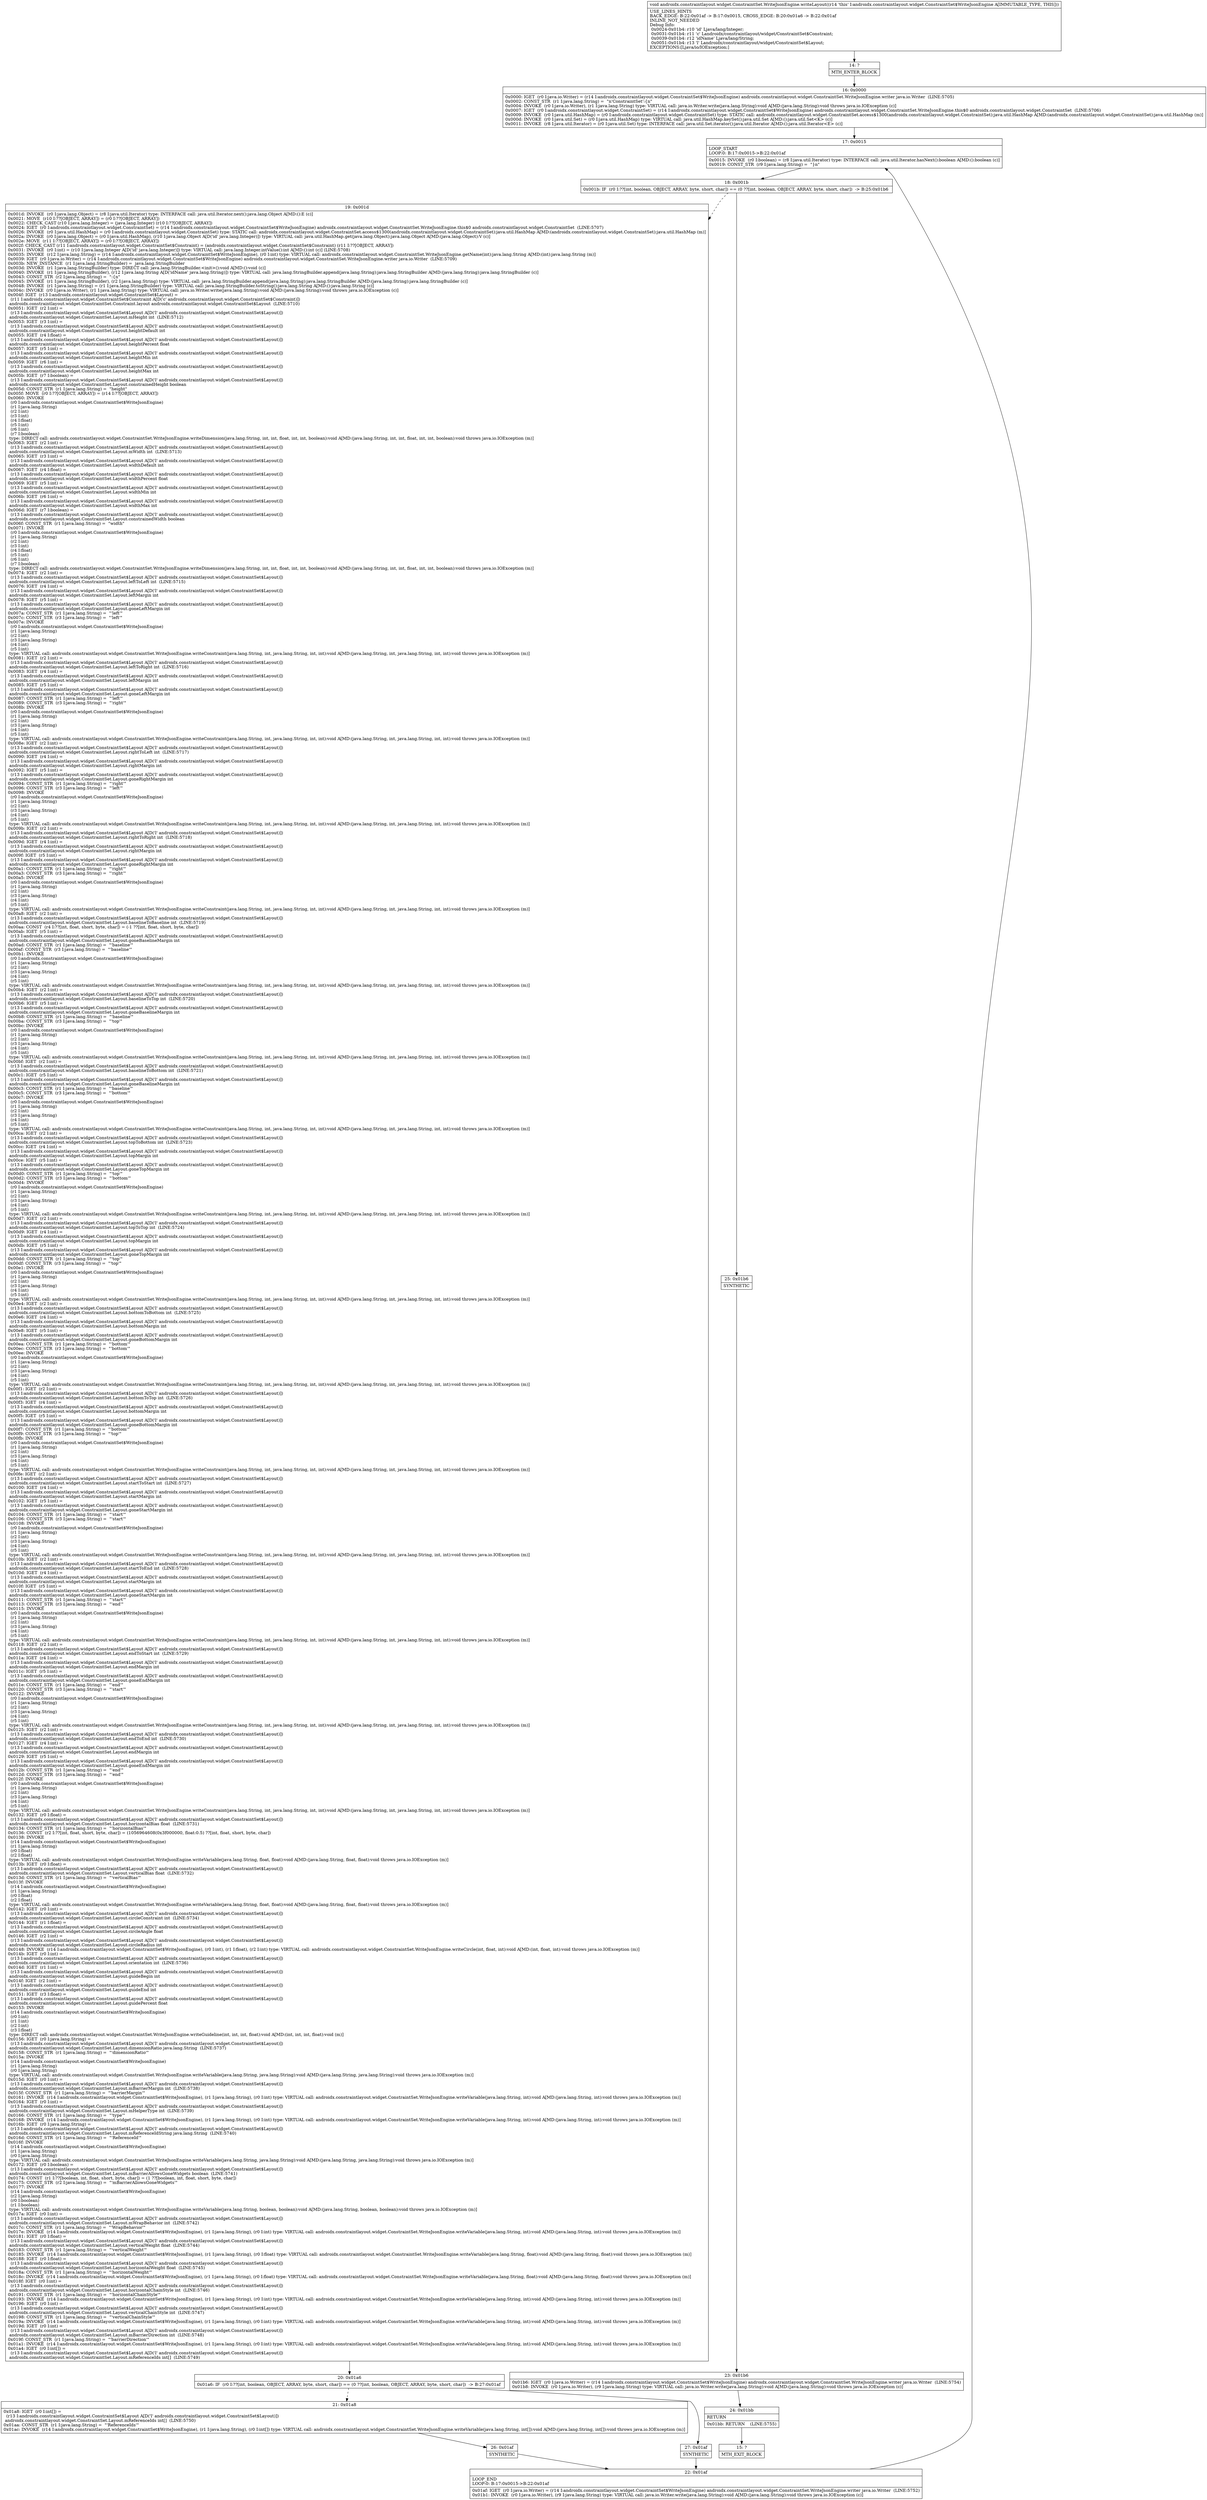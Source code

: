 digraph "CFG forandroidx.constraintlayout.widget.ConstraintSet.WriteJsonEngine.writeLayout()V" {
Node_14 [shape=record,label="{14\:\ ?|MTH_ENTER_BLOCK\l}"];
Node_16 [shape=record,label="{16\:\ 0x0000|0x0000: IGET  (r0 I:java.io.Writer) = (r14 I:androidx.constraintlayout.widget.ConstraintSet$WriteJsonEngine) androidx.constraintlayout.widget.ConstraintSet.WriteJsonEngine.writer java.io.Writer  (LINE:5705)\l0x0002: CONST_STR  (r1 I:java.lang.String) =  \"n'ConstraintSet':\{n\" \l0x0004: INVOKE  (r0 I:java.io.Writer), (r1 I:java.lang.String) type: VIRTUAL call: java.io.Writer.write(java.lang.String):void A[MD:(java.lang.String):void throws java.io.IOException (c)]\l0x0007: IGET  (r0 I:androidx.constraintlayout.widget.ConstraintSet) = (r14 I:androidx.constraintlayout.widget.ConstraintSet$WriteJsonEngine) androidx.constraintlayout.widget.ConstraintSet.WriteJsonEngine.this$0 androidx.constraintlayout.widget.ConstraintSet  (LINE:5706)\l0x0009: INVOKE  (r0 I:java.util.HashMap) = (r0 I:androidx.constraintlayout.widget.ConstraintSet) type: STATIC call: androidx.constraintlayout.widget.ConstraintSet.access$1300(androidx.constraintlayout.widget.ConstraintSet):java.util.HashMap A[MD:(androidx.constraintlayout.widget.ConstraintSet):java.util.HashMap (m)]\l0x000d: INVOKE  (r0 I:java.util.Set) = (r0 I:java.util.HashMap) type: VIRTUAL call: java.util.HashMap.keySet():java.util.Set A[MD:():java.util.Set\<K\> (c)]\l0x0011: INVOKE  (r8 I:java.util.Iterator) = (r0 I:java.util.Set) type: INTERFACE call: java.util.Set.iterator():java.util.Iterator A[MD:():java.util.Iterator\<E\> (c)]\l}"];
Node_17 [shape=record,label="{17\:\ 0x0015|LOOP_START\lLOOP:0: B:17:0x0015\-\>B:22:0x01af\l|0x0015: INVOKE  (r0 I:boolean) = (r8 I:java.util.Iterator) type: INTERFACE call: java.util.Iterator.hasNext():boolean A[MD:():boolean (c)]\l0x0019: CONST_STR  (r9 I:java.lang.String) =  \"\}n\" \l}"];
Node_18 [shape=record,label="{18\:\ 0x001b|0x001b: IF  (r0 I:??[int, boolean, OBJECT, ARRAY, byte, short, char]) == (0 ??[int, boolean, OBJECT, ARRAY, byte, short, char])  \-\> B:25:0x01b6 \l}"];
Node_19 [shape=record,label="{19\:\ 0x001d|0x001d: INVOKE  (r0 I:java.lang.Object) = (r8 I:java.util.Iterator) type: INTERFACE call: java.util.Iterator.next():java.lang.Object A[MD:():E (c)]\l0x0021: MOVE  (r10 I:??[OBJECT, ARRAY]) = (r0 I:??[OBJECT, ARRAY]) \l0x0022: CHECK_CAST (r10 I:java.lang.Integer) = (java.lang.Integer) (r10 I:??[OBJECT, ARRAY]) \l0x0024: IGET  (r0 I:androidx.constraintlayout.widget.ConstraintSet) = (r14 I:androidx.constraintlayout.widget.ConstraintSet$WriteJsonEngine) androidx.constraintlayout.widget.ConstraintSet.WriteJsonEngine.this$0 androidx.constraintlayout.widget.ConstraintSet  (LINE:5707)\l0x0026: INVOKE  (r0 I:java.util.HashMap) = (r0 I:androidx.constraintlayout.widget.ConstraintSet) type: STATIC call: androidx.constraintlayout.widget.ConstraintSet.access$1300(androidx.constraintlayout.widget.ConstraintSet):java.util.HashMap A[MD:(androidx.constraintlayout.widget.ConstraintSet):java.util.HashMap (m)]\l0x002a: INVOKE  (r0 I:java.lang.Object) = (r0 I:java.util.HashMap), (r10 I:java.lang.Object A[D('id' java.lang.Integer)]) type: VIRTUAL call: java.util.HashMap.get(java.lang.Object):java.lang.Object A[MD:(java.lang.Object):V (c)]\l0x002e: MOVE  (r11 I:??[OBJECT, ARRAY]) = (r0 I:??[OBJECT, ARRAY]) \l0x002f: CHECK_CAST (r11 I:androidx.constraintlayout.widget.ConstraintSet$Constraint) = (androidx.constraintlayout.widget.ConstraintSet$Constraint) (r11 I:??[OBJECT, ARRAY]) \l0x0031: INVOKE  (r0 I:int) = (r10 I:java.lang.Integer A[D('id' java.lang.Integer)]) type: VIRTUAL call: java.lang.Integer.intValue():int A[MD:():int (c)] (LINE:5708)\l0x0035: INVOKE  (r12 I:java.lang.String) = (r14 I:androidx.constraintlayout.widget.ConstraintSet$WriteJsonEngine), (r0 I:int) type: VIRTUAL call: androidx.constraintlayout.widget.ConstraintSet.WriteJsonEngine.getName(int):java.lang.String A[MD:(int):java.lang.String (m)]\l0x0039: IGET  (r0 I:java.io.Writer) = (r14 I:androidx.constraintlayout.widget.ConstraintSet$WriteJsonEngine) androidx.constraintlayout.widget.ConstraintSet.WriteJsonEngine.writer java.io.Writer  (LINE:5709)\l0x003b: NEW_INSTANCE  (r1 I:java.lang.StringBuilder) =  java.lang.StringBuilder \l0x003d: INVOKE  (r1 I:java.lang.StringBuilder) type: DIRECT call: java.lang.StringBuilder.\<init\>():void A[MD:():void (c)]\l0x0040: INVOKE  (r1 I:java.lang.StringBuilder), (r12 I:java.lang.String A[D('idName' java.lang.String)]) type: VIRTUAL call: java.lang.StringBuilder.append(java.lang.String):java.lang.StringBuilder A[MD:(java.lang.String):java.lang.StringBuilder (c)]\l0x0043: CONST_STR  (r2 I:java.lang.String) =  \":\{n\" \l0x0045: INVOKE  (r1 I:java.lang.StringBuilder), (r2 I:java.lang.String) type: VIRTUAL call: java.lang.StringBuilder.append(java.lang.String):java.lang.StringBuilder A[MD:(java.lang.String):java.lang.StringBuilder (c)]\l0x0048: INVOKE  (r1 I:java.lang.String) = (r1 I:java.lang.StringBuilder) type: VIRTUAL call: java.lang.StringBuilder.toString():java.lang.String A[MD:():java.lang.String (c)]\l0x004c: INVOKE  (r0 I:java.io.Writer), (r1 I:java.lang.String) type: VIRTUAL call: java.io.Writer.write(java.lang.String):void A[MD:(java.lang.String):void throws java.io.IOException (c)]\l0x004f: IGET  (r13 I:androidx.constraintlayout.widget.ConstraintSet$Layout) = \l  (r11 I:androidx.constraintlayout.widget.ConstraintSet$Constraint A[D('c' androidx.constraintlayout.widget.ConstraintSet$Constraint)])\l androidx.constraintlayout.widget.ConstraintSet.Constraint.layout androidx.constraintlayout.widget.ConstraintSet$Layout  (LINE:5710)\l0x0051: IGET  (r2 I:int) = \l  (r13 I:androidx.constraintlayout.widget.ConstraintSet$Layout A[D('l' androidx.constraintlayout.widget.ConstraintSet$Layout)])\l androidx.constraintlayout.widget.ConstraintSet.Layout.mHeight int  (LINE:5712)\l0x0053: IGET  (r3 I:int) = \l  (r13 I:androidx.constraintlayout.widget.ConstraintSet$Layout A[D('l' androidx.constraintlayout.widget.ConstraintSet$Layout)])\l androidx.constraintlayout.widget.ConstraintSet.Layout.heightDefault int \l0x0055: IGET  (r4 I:float) = \l  (r13 I:androidx.constraintlayout.widget.ConstraintSet$Layout A[D('l' androidx.constraintlayout.widget.ConstraintSet$Layout)])\l androidx.constraintlayout.widget.ConstraintSet.Layout.heightPercent float \l0x0057: IGET  (r5 I:int) = \l  (r13 I:androidx.constraintlayout.widget.ConstraintSet$Layout A[D('l' androidx.constraintlayout.widget.ConstraintSet$Layout)])\l androidx.constraintlayout.widget.ConstraintSet.Layout.heightMin int \l0x0059: IGET  (r6 I:int) = \l  (r13 I:androidx.constraintlayout.widget.ConstraintSet$Layout A[D('l' androidx.constraintlayout.widget.ConstraintSet$Layout)])\l androidx.constraintlayout.widget.ConstraintSet.Layout.heightMax int \l0x005b: IGET  (r7 I:boolean) = \l  (r13 I:androidx.constraintlayout.widget.ConstraintSet$Layout A[D('l' androidx.constraintlayout.widget.ConstraintSet$Layout)])\l androidx.constraintlayout.widget.ConstraintSet.Layout.constrainedHeight boolean \l0x005d: CONST_STR  (r1 I:java.lang.String) =  \"height\" \l0x005f: MOVE  (r0 I:??[OBJECT, ARRAY]) = (r14 I:??[OBJECT, ARRAY]) \l0x0060: INVOKE  \l  (r0 I:androidx.constraintlayout.widget.ConstraintSet$WriteJsonEngine)\l  (r1 I:java.lang.String)\l  (r2 I:int)\l  (r3 I:int)\l  (r4 I:float)\l  (r5 I:int)\l  (r6 I:int)\l  (r7 I:boolean)\l type: DIRECT call: androidx.constraintlayout.widget.ConstraintSet.WriteJsonEngine.writeDimension(java.lang.String, int, int, float, int, int, boolean):void A[MD:(java.lang.String, int, int, float, int, int, boolean):void throws java.io.IOException (m)]\l0x0063: IGET  (r2 I:int) = \l  (r13 I:androidx.constraintlayout.widget.ConstraintSet$Layout A[D('l' androidx.constraintlayout.widget.ConstraintSet$Layout)])\l androidx.constraintlayout.widget.ConstraintSet.Layout.mWidth int  (LINE:5713)\l0x0065: IGET  (r3 I:int) = \l  (r13 I:androidx.constraintlayout.widget.ConstraintSet$Layout A[D('l' androidx.constraintlayout.widget.ConstraintSet$Layout)])\l androidx.constraintlayout.widget.ConstraintSet.Layout.widthDefault int \l0x0067: IGET  (r4 I:float) = \l  (r13 I:androidx.constraintlayout.widget.ConstraintSet$Layout A[D('l' androidx.constraintlayout.widget.ConstraintSet$Layout)])\l androidx.constraintlayout.widget.ConstraintSet.Layout.widthPercent float \l0x0069: IGET  (r5 I:int) = \l  (r13 I:androidx.constraintlayout.widget.ConstraintSet$Layout A[D('l' androidx.constraintlayout.widget.ConstraintSet$Layout)])\l androidx.constraintlayout.widget.ConstraintSet.Layout.widthMin int \l0x006b: IGET  (r6 I:int) = \l  (r13 I:androidx.constraintlayout.widget.ConstraintSet$Layout A[D('l' androidx.constraintlayout.widget.ConstraintSet$Layout)])\l androidx.constraintlayout.widget.ConstraintSet.Layout.widthMax int \l0x006d: IGET  (r7 I:boolean) = \l  (r13 I:androidx.constraintlayout.widget.ConstraintSet$Layout A[D('l' androidx.constraintlayout.widget.ConstraintSet$Layout)])\l androidx.constraintlayout.widget.ConstraintSet.Layout.constrainedWidth boolean \l0x006f: CONST_STR  (r1 I:java.lang.String) =  \"width\" \l0x0071: INVOKE  \l  (r0 I:androidx.constraintlayout.widget.ConstraintSet$WriteJsonEngine)\l  (r1 I:java.lang.String)\l  (r2 I:int)\l  (r3 I:int)\l  (r4 I:float)\l  (r5 I:int)\l  (r6 I:int)\l  (r7 I:boolean)\l type: DIRECT call: androidx.constraintlayout.widget.ConstraintSet.WriteJsonEngine.writeDimension(java.lang.String, int, int, float, int, int, boolean):void A[MD:(java.lang.String, int, int, float, int, int, boolean):void throws java.io.IOException (m)]\l0x0074: IGET  (r2 I:int) = \l  (r13 I:androidx.constraintlayout.widget.ConstraintSet$Layout A[D('l' androidx.constraintlayout.widget.ConstraintSet$Layout)])\l androidx.constraintlayout.widget.ConstraintSet.Layout.leftToLeft int  (LINE:5715)\l0x0076: IGET  (r4 I:int) = \l  (r13 I:androidx.constraintlayout.widget.ConstraintSet$Layout A[D('l' androidx.constraintlayout.widget.ConstraintSet$Layout)])\l androidx.constraintlayout.widget.ConstraintSet.Layout.leftMargin int \l0x0078: IGET  (r5 I:int) = \l  (r13 I:androidx.constraintlayout.widget.ConstraintSet$Layout A[D('l' androidx.constraintlayout.widget.ConstraintSet$Layout)])\l androidx.constraintlayout.widget.ConstraintSet.Layout.goneLeftMargin int \l0x007a: CONST_STR  (r1 I:java.lang.String) =  \"'left'\" \l0x007c: CONST_STR  (r3 I:java.lang.String) =  \"'left'\" \l0x007e: INVOKE  \l  (r0 I:androidx.constraintlayout.widget.ConstraintSet$WriteJsonEngine)\l  (r1 I:java.lang.String)\l  (r2 I:int)\l  (r3 I:java.lang.String)\l  (r4 I:int)\l  (r5 I:int)\l type: VIRTUAL call: androidx.constraintlayout.widget.ConstraintSet.WriteJsonEngine.writeConstraint(java.lang.String, int, java.lang.String, int, int):void A[MD:(java.lang.String, int, java.lang.String, int, int):void throws java.io.IOException (m)]\l0x0081: IGET  (r2 I:int) = \l  (r13 I:androidx.constraintlayout.widget.ConstraintSet$Layout A[D('l' androidx.constraintlayout.widget.ConstraintSet$Layout)])\l androidx.constraintlayout.widget.ConstraintSet.Layout.leftToRight int  (LINE:5716)\l0x0083: IGET  (r4 I:int) = \l  (r13 I:androidx.constraintlayout.widget.ConstraintSet$Layout A[D('l' androidx.constraintlayout.widget.ConstraintSet$Layout)])\l androidx.constraintlayout.widget.ConstraintSet.Layout.leftMargin int \l0x0085: IGET  (r5 I:int) = \l  (r13 I:androidx.constraintlayout.widget.ConstraintSet$Layout A[D('l' androidx.constraintlayout.widget.ConstraintSet$Layout)])\l androidx.constraintlayout.widget.ConstraintSet.Layout.goneLeftMargin int \l0x0087: CONST_STR  (r1 I:java.lang.String) =  \"'left'\" \l0x0089: CONST_STR  (r3 I:java.lang.String) =  \"'right'\" \l0x008b: INVOKE  \l  (r0 I:androidx.constraintlayout.widget.ConstraintSet$WriteJsonEngine)\l  (r1 I:java.lang.String)\l  (r2 I:int)\l  (r3 I:java.lang.String)\l  (r4 I:int)\l  (r5 I:int)\l type: VIRTUAL call: androidx.constraintlayout.widget.ConstraintSet.WriteJsonEngine.writeConstraint(java.lang.String, int, java.lang.String, int, int):void A[MD:(java.lang.String, int, java.lang.String, int, int):void throws java.io.IOException (m)]\l0x008e: IGET  (r2 I:int) = \l  (r13 I:androidx.constraintlayout.widget.ConstraintSet$Layout A[D('l' androidx.constraintlayout.widget.ConstraintSet$Layout)])\l androidx.constraintlayout.widget.ConstraintSet.Layout.rightToLeft int  (LINE:5717)\l0x0090: IGET  (r4 I:int) = \l  (r13 I:androidx.constraintlayout.widget.ConstraintSet$Layout A[D('l' androidx.constraintlayout.widget.ConstraintSet$Layout)])\l androidx.constraintlayout.widget.ConstraintSet.Layout.rightMargin int \l0x0092: IGET  (r5 I:int) = \l  (r13 I:androidx.constraintlayout.widget.ConstraintSet$Layout A[D('l' androidx.constraintlayout.widget.ConstraintSet$Layout)])\l androidx.constraintlayout.widget.ConstraintSet.Layout.goneRightMargin int \l0x0094: CONST_STR  (r1 I:java.lang.String) =  \"'right'\" \l0x0096: CONST_STR  (r3 I:java.lang.String) =  \"'left'\" \l0x0098: INVOKE  \l  (r0 I:androidx.constraintlayout.widget.ConstraintSet$WriteJsonEngine)\l  (r1 I:java.lang.String)\l  (r2 I:int)\l  (r3 I:java.lang.String)\l  (r4 I:int)\l  (r5 I:int)\l type: VIRTUAL call: androidx.constraintlayout.widget.ConstraintSet.WriteJsonEngine.writeConstraint(java.lang.String, int, java.lang.String, int, int):void A[MD:(java.lang.String, int, java.lang.String, int, int):void throws java.io.IOException (m)]\l0x009b: IGET  (r2 I:int) = \l  (r13 I:androidx.constraintlayout.widget.ConstraintSet$Layout A[D('l' androidx.constraintlayout.widget.ConstraintSet$Layout)])\l androidx.constraintlayout.widget.ConstraintSet.Layout.rightToRight int  (LINE:5718)\l0x009d: IGET  (r4 I:int) = \l  (r13 I:androidx.constraintlayout.widget.ConstraintSet$Layout A[D('l' androidx.constraintlayout.widget.ConstraintSet$Layout)])\l androidx.constraintlayout.widget.ConstraintSet.Layout.rightMargin int \l0x009f: IGET  (r5 I:int) = \l  (r13 I:androidx.constraintlayout.widget.ConstraintSet$Layout A[D('l' androidx.constraintlayout.widget.ConstraintSet$Layout)])\l androidx.constraintlayout.widget.ConstraintSet.Layout.goneRightMargin int \l0x00a1: CONST_STR  (r1 I:java.lang.String) =  \"'right'\" \l0x00a3: CONST_STR  (r3 I:java.lang.String) =  \"'right'\" \l0x00a5: INVOKE  \l  (r0 I:androidx.constraintlayout.widget.ConstraintSet$WriteJsonEngine)\l  (r1 I:java.lang.String)\l  (r2 I:int)\l  (r3 I:java.lang.String)\l  (r4 I:int)\l  (r5 I:int)\l type: VIRTUAL call: androidx.constraintlayout.widget.ConstraintSet.WriteJsonEngine.writeConstraint(java.lang.String, int, java.lang.String, int, int):void A[MD:(java.lang.String, int, java.lang.String, int, int):void throws java.io.IOException (m)]\l0x00a8: IGET  (r2 I:int) = \l  (r13 I:androidx.constraintlayout.widget.ConstraintSet$Layout A[D('l' androidx.constraintlayout.widget.ConstraintSet$Layout)])\l androidx.constraintlayout.widget.ConstraintSet.Layout.baselineToBaseline int  (LINE:5719)\l0x00aa: CONST  (r4 I:??[int, float, short, byte, char]) = (\-1 ??[int, float, short, byte, char]) \l0x00ab: IGET  (r5 I:int) = \l  (r13 I:androidx.constraintlayout.widget.ConstraintSet$Layout A[D('l' androidx.constraintlayout.widget.ConstraintSet$Layout)])\l androidx.constraintlayout.widget.ConstraintSet.Layout.goneBaselineMargin int \l0x00ad: CONST_STR  (r1 I:java.lang.String) =  \"'baseline'\" \l0x00af: CONST_STR  (r3 I:java.lang.String) =  \"'baseline'\" \l0x00b1: INVOKE  \l  (r0 I:androidx.constraintlayout.widget.ConstraintSet$WriteJsonEngine)\l  (r1 I:java.lang.String)\l  (r2 I:int)\l  (r3 I:java.lang.String)\l  (r4 I:int)\l  (r5 I:int)\l type: VIRTUAL call: androidx.constraintlayout.widget.ConstraintSet.WriteJsonEngine.writeConstraint(java.lang.String, int, java.lang.String, int, int):void A[MD:(java.lang.String, int, java.lang.String, int, int):void throws java.io.IOException (m)]\l0x00b4: IGET  (r2 I:int) = \l  (r13 I:androidx.constraintlayout.widget.ConstraintSet$Layout A[D('l' androidx.constraintlayout.widget.ConstraintSet$Layout)])\l androidx.constraintlayout.widget.ConstraintSet.Layout.baselineToTop int  (LINE:5720)\l0x00b6: IGET  (r5 I:int) = \l  (r13 I:androidx.constraintlayout.widget.ConstraintSet$Layout A[D('l' androidx.constraintlayout.widget.ConstraintSet$Layout)])\l androidx.constraintlayout.widget.ConstraintSet.Layout.goneBaselineMargin int \l0x00b8: CONST_STR  (r1 I:java.lang.String) =  \"'baseline'\" \l0x00ba: CONST_STR  (r3 I:java.lang.String) =  \"'top'\" \l0x00bc: INVOKE  \l  (r0 I:androidx.constraintlayout.widget.ConstraintSet$WriteJsonEngine)\l  (r1 I:java.lang.String)\l  (r2 I:int)\l  (r3 I:java.lang.String)\l  (r4 I:int)\l  (r5 I:int)\l type: VIRTUAL call: androidx.constraintlayout.widget.ConstraintSet.WriteJsonEngine.writeConstraint(java.lang.String, int, java.lang.String, int, int):void A[MD:(java.lang.String, int, java.lang.String, int, int):void throws java.io.IOException (m)]\l0x00bf: IGET  (r2 I:int) = \l  (r13 I:androidx.constraintlayout.widget.ConstraintSet$Layout A[D('l' androidx.constraintlayout.widget.ConstraintSet$Layout)])\l androidx.constraintlayout.widget.ConstraintSet.Layout.baselineToBottom int  (LINE:5721)\l0x00c1: IGET  (r5 I:int) = \l  (r13 I:androidx.constraintlayout.widget.ConstraintSet$Layout A[D('l' androidx.constraintlayout.widget.ConstraintSet$Layout)])\l androidx.constraintlayout.widget.ConstraintSet.Layout.goneBaselineMargin int \l0x00c3: CONST_STR  (r1 I:java.lang.String) =  \"'baseline'\" \l0x00c5: CONST_STR  (r3 I:java.lang.String) =  \"'bottom'\" \l0x00c7: INVOKE  \l  (r0 I:androidx.constraintlayout.widget.ConstraintSet$WriteJsonEngine)\l  (r1 I:java.lang.String)\l  (r2 I:int)\l  (r3 I:java.lang.String)\l  (r4 I:int)\l  (r5 I:int)\l type: VIRTUAL call: androidx.constraintlayout.widget.ConstraintSet.WriteJsonEngine.writeConstraint(java.lang.String, int, java.lang.String, int, int):void A[MD:(java.lang.String, int, java.lang.String, int, int):void throws java.io.IOException (m)]\l0x00ca: IGET  (r2 I:int) = \l  (r13 I:androidx.constraintlayout.widget.ConstraintSet$Layout A[D('l' androidx.constraintlayout.widget.ConstraintSet$Layout)])\l androidx.constraintlayout.widget.ConstraintSet.Layout.topToBottom int  (LINE:5723)\l0x00cc: IGET  (r4 I:int) = \l  (r13 I:androidx.constraintlayout.widget.ConstraintSet$Layout A[D('l' androidx.constraintlayout.widget.ConstraintSet$Layout)])\l androidx.constraintlayout.widget.ConstraintSet.Layout.topMargin int \l0x00ce: IGET  (r5 I:int) = \l  (r13 I:androidx.constraintlayout.widget.ConstraintSet$Layout A[D('l' androidx.constraintlayout.widget.ConstraintSet$Layout)])\l androidx.constraintlayout.widget.ConstraintSet.Layout.goneTopMargin int \l0x00d0: CONST_STR  (r1 I:java.lang.String) =  \"'top'\" \l0x00d2: CONST_STR  (r3 I:java.lang.String) =  \"'bottom'\" \l0x00d4: INVOKE  \l  (r0 I:androidx.constraintlayout.widget.ConstraintSet$WriteJsonEngine)\l  (r1 I:java.lang.String)\l  (r2 I:int)\l  (r3 I:java.lang.String)\l  (r4 I:int)\l  (r5 I:int)\l type: VIRTUAL call: androidx.constraintlayout.widget.ConstraintSet.WriteJsonEngine.writeConstraint(java.lang.String, int, java.lang.String, int, int):void A[MD:(java.lang.String, int, java.lang.String, int, int):void throws java.io.IOException (m)]\l0x00d7: IGET  (r2 I:int) = \l  (r13 I:androidx.constraintlayout.widget.ConstraintSet$Layout A[D('l' androidx.constraintlayout.widget.ConstraintSet$Layout)])\l androidx.constraintlayout.widget.ConstraintSet.Layout.topToTop int  (LINE:5724)\l0x00d9: IGET  (r4 I:int) = \l  (r13 I:androidx.constraintlayout.widget.ConstraintSet$Layout A[D('l' androidx.constraintlayout.widget.ConstraintSet$Layout)])\l androidx.constraintlayout.widget.ConstraintSet.Layout.topMargin int \l0x00db: IGET  (r5 I:int) = \l  (r13 I:androidx.constraintlayout.widget.ConstraintSet$Layout A[D('l' androidx.constraintlayout.widget.ConstraintSet$Layout)])\l androidx.constraintlayout.widget.ConstraintSet.Layout.goneTopMargin int \l0x00dd: CONST_STR  (r1 I:java.lang.String) =  \"'top'\" \l0x00df: CONST_STR  (r3 I:java.lang.String) =  \"'top'\" \l0x00e1: INVOKE  \l  (r0 I:androidx.constraintlayout.widget.ConstraintSet$WriteJsonEngine)\l  (r1 I:java.lang.String)\l  (r2 I:int)\l  (r3 I:java.lang.String)\l  (r4 I:int)\l  (r5 I:int)\l type: VIRTUAL call: androidx.constraintlayout.widget.ConstraintSet.WriteJsonEngine.writeConstraint(java.lang.String, int, java.lang.String, int, int):void A[MD:(java.lang.String, int, java.lang.String, int, int):void throws java.io.IOException (m)]\l0x00e4: IGET  (r2 I:int) = \l  (r13 I:androidx.constraintlayout.widget.ConstraintSet$Layout A[D('l' androidx.constraintlayout.widget.ConstraintSet$Layout)])\l androidx.constraintlayout.widget.ConstraintSet.Layout.bottomToBottom int  (LINE:5725)\l0x00e6: IGET  (r4 I:int) = \l  (r13 I:androidx.constraintlayout.widget.ConstraintSet$Layout A[D('l' androidx.constraintlayout.widget.ConstraintSet$Layout)])\l androidx.constraintlayout.widget.ConstraintSet.Layout.bottomMargin int \l0x00e8: IGET  (r5 I:int) = \l  (r13 I:androidx.constraintlayout.widget.ConstraintSet$Layout A[D('l' androidx.constraintlayout.widget.ConstraintSet$Layout)])\l androidx.constraintlayout.widget.ConstraintSet.Layout.goneBottomMargin int \l0x00ea: CONST_STR  (r1 I:java.lang.String) =  \"'bottom'\" \l0x00ec: CONST_STR  (r3 I:java.lang.String) =  \"'bottom'\" \l0x00ee: INVOKE  \l  (r0 I:androidx.constraintlayout.widget.ConstraintSet$WriteJsonEngine)\l  (r1 I:java.lang.String)\l  (r2 I:int)\l  (r3 I:java.lang.String)\l  (r4 I:int)\l  (r5 I:int)\l type: VIRTUAL call: androidx.constraintlayout.widget.ConstraintSet.WriteJsonEngine.writeConstraint(java.lang.String, int, java.lang.String, int, int):void A[MD:(java.lang.String, int, java.lang.String, int, int):void throws java.io.IOException (m)]\l0x00f1: IGET  (r2 I:int) = \l  (r13 I:androidx.constraintlayout.widget.ConstraintSet$Layout A[D('l' androidx.constraintlayout.widget.ConstraintSet$Layout)])\l androidx.constraintlayout.widget.ConstraintSet.Layout.bottomToTop int  (LINE:5726)\l0x00f3: IGET  (r4 I:int) = \l  (r13 I:androidx.constraintlayout.widget.ConstraintSet$Layout A[D('l' androidx.constraintlayout.widget.ConstraintSet$Layout)])\l androidx.constraintlayout.widget.ConstraintSet.Layout.bottomMargin int \l0x00f5: IGET  (r5 I:int) = \l  (r13 I:androidx.constraintlayout.widget.ConstraintSet$Layout A[D('l' androidx.constraintlayout.widget.ConstraintSet$Layout)])\l androidx.constraintlayout.widget.ConstraintSet.Layout.goneBottomMargin int \l0x00f7: CONST_STR  (r1 I:java.lang.String) =  \"'bottom'\" \l0x00f9: CONST_STR  (r3 I:java.lang.String) =  \"'top'\" \l0x00fb: INVOKE  \l  (r0 I:androidx.constraintlayout.widget.ConstraintSet$WriteJsonEngine)\l  (r1 I:java.lang.String)\l  (r2 I:int)\l  (r3 I:java.lang.String)\l  (r4 I:int)\l  (r5 I:int)\l type: VIRTUAL call: androidx.constraintlayout.widget.ConstraintSet.WriteJsonEngine.writeConstraint(java.lang.String, int, java.lang.String, int, int):void A[MD:(java.lang.String, int, java.lang.String, int, int):void throws java.io.IOException (m)]\l0x00fe: IGET  (r2 I:int) = \l  (r13 I:androidx.constraintlayout.widget.ConstraintSet$Layout A[D('l' androidx.constraintlayout.widget.ConstraintSet$Layout)])\l androidx.constraintlayout.widget.ConstraintSet.Layout.startToStart int  (LINE:5727)\l0x0100: IGET  (r4 I:int) = \l  (r13 I:androidx.constraintlayout.widget.ConstraintSet$Layout A[D('l' androidx.constraintlayout.widget.ConstraintSet$Layout)])\l androidx.constraintlayout.widget.ConstraintSet.Layout.startMargin int \l0x0102: IGET  (r5 I:int) = \l  (r13 I:androidx.constraintlayout.widget.ConstraintSet$Layout A[D('l' androidx.constraintlayout.widget.ConstraintSet$Layout)])\l androidx.constraintlayout.widget.ConstraintSet.Layout.goneStartMargin int \l0x0104: CONST_STR  (r1 I:java.lang.String) =  \"'start'\" \l0x0106: CONST_STR  (r3 I:java.lang.String) =  \"'start'\" \l0x0108: INVOKE  \l  (r0 I:androidx.constraintlayout.widget.ConstraintSet$WriteJsonEngine)\l  (r1 I:java.lang.String)\l  (r2 I:int)\l  (r3 I:java.lang.String)\l  (r4 I:int)\l  (r5 I:int)\l type: VIRTUAL call: androidx.constraintlayout.widget.ConstraintSet.WriteJsonEngine.writeConstraint(java.lang.String, int, java.lang.String, int, int):void A[MD:(java.lang.String, int, java.lang.String, int, int):void throws java.io.IOException (m)]\l0x010b: IGET  (r2 I:int) = \l  (r13 I:androidx.constraintlayout.widget.ConstraintSet$Layout A[D('l' androidx.constraintlayout.widget.ConstraintSet$Layout)])\l androidx.constraintlayout.widget.ConstraintSet.Layout.startToEnd int  (LINE:5728)\l0x010d: IGET  (r4 I:int) = \l  (r13 I:androidx.constraintlayout.widget.ConstraintSet$Layout A[D('l' androidx.constraintlayout.widget.ConstraintSet$Layout)])\l androidx.constraintlayout.widget.ConstraintSet.Layout.startMargin int \l0x010f: IGET  (r5 I:int) = \l  (r13 I:androidx.constraintlayout.widget.ConstraintSet$Layout A[D('l' androidx.constraintlayout.widget.ConstraintSet$Layout)])\l androidx.constraintlayout.widget.ConstraintSet.Layout.goneStartMargin int \l0x0111: CONST_STR  (r1 I:java.lang.String) =  \"'start'\" \l0x0113: CONST_STR  (r3 I:java.lang.String) =  \"'end'\" \l0x0115: INVOKE  \l  (r0 I:androidx.constraintlayout.widget.ConstraintSet$WriteJsonEngine)\l  (r1 I:java.lang.String)\l  (r2 I:int)\l  (r3 I:java.lang.String)\l  (r4 I:int)\l  (r5 I:int)\l type: VIRTUAL call: androidx.constraintlayout.widget.ConstraintSet.WriteJsonEngine.writeConstraint(java.lang.String, int, java.lang.String, int, int):void A[MD:(java.lang.String, int, java.lang.String, int, int):void throws java.io.IOException (m)]\l0x0118: IGET  (r2 I:int) = \l  (r13 I:androidx.constraintlayout.widget.ConstraintSet$Layout A[D('l' androidx.constraintlayout.widget.ConstraintSet$Layout)])\l androidx.constraintlayout.widget.ConstraintSet.Layout.endToStart int  (LINE:5729)\l0x011a: IGET  (r4 I:int) = \l  (r13 I:androidx.constraintlayout.widget.ConstraintSet$Layout A[D('l' androidx.constraintlayout.widget.ConstraintSet$Layout)])\l androidx.constraintlayout.widget.ConstraintSet.Layout.endMargin int \l0x011c: IGET  (r5 I:int) = \l  (r13 I:androidx.constraintlayout.widget.ConstraintSet$Layout A[D('l' androidx.constraintlayout.widget.ConstraintSet$Layout)])\l androidx.constraintlayout.widget.ConstraintSet.Layout.goneEndMargin int \l0x011e: CONST_STR  (r1 I:java.lang.String) =  \"'end'\" \l0x0120: CONST_STR  (r3 I:java.lang.String) =  \"'start'\" \l0x0122: INVOKE  \l  (r0 I:androidx.constraintlayout.widget.ConstraintSet$WriteJsonEngine)\l  (r1 I:java.lang.String)\l  (r2 I:int)\l  (r3 I:java.lang.String)\l  (r4 I:int)\l  (r5 I:int)\l type: VIRTUAL call: androidx.constraintlayout.widget.ConstraintSet.WriteJsonEngine.writeConstraint(java.lang.String, int, java.lang.String, int, int):void A[MD:(java.lang.String, int, java.lang.String, int, int):void throws java.io.IOException (m)]\l0x0125: IGET  (r2 I:int) = \l  (r13 I:androidx.constraintlayout.widget.ConstraintSet$Layout A[D('l' androidx.constraintlayout.widget.ConstraintSet$Layout)])\l androidx.constraintlayout.widget.ConstraintSet.Layout.endToEnd int  (LINE:5730)\l0x0127: IGET  (r4 I:int) = \l  (r13 I:androidx.constraintlayout.widget.ConstraintSet$Layout A[D('l' androidx.constraintlayout.widget.ConstraintSet$Layout)])\l androidx.constraintlayout.widget.ConstraintSet.Layout.endMargin int \l0x0129: IGET  (r5 I:int) = \l  (r13 I:androidx.constraintlayout.widget.ConstraintSet$Layout A[D('l' androidx.constraintlayout.widget.ConstraintSet$Layout)])\l androidx.constraintlayout.widget.ConstraintSet.Layout.goneEndMargin int \l0x012b: CONST_STR  (r1 I:java.lang.String) =  \"'end'\" \l0x012d: CONST_STR  (r3 I:java.lang.String) =  \"'end'\" \l0x012f: INVOKE  \l  (r0 I:androidx.constraintlayout.widget.ConstraintSet$WriteJsonEngine)\l  (r1 I:java.lang.String)\l  (r2 I:int)\l  (r3 I:java.lang.String)\l  (r4 I:int)\l  (r5 I:int)\l type: VIRTUAL call: androidx.constraintlayout.widget.ConstraintSet.WriteJsonEngine.writeConstraint(java.lang.String, int, java.lang.String, int, int):void A[MD:(java.lang.String, int, java.lang.String, int, int):void throws java.io.IOException (m)]\l0x0132: IGET  (r0 I:float) = \l  (r13 I:androidx.constraintlayout.widget.ConstraintSet$Layout A[D('l' androidx.constraintlayout.widget.ConstraintSet$Layout)])\l androidx.constraintlayout.widget.ConstraintSet.Layout.horizontalBias float  (LINE:5731)\l0x0134: CONST_STR  (r1 I:java.lang.String) =  \"'horizontalBias'\" \l0x0136: CONST  (r2 I:??[int, float, short, byte, char]) = (1056964608(0x3f000000, float:0.5) ??[int, float, short, byte, char]) \l0x0138: INVOKE  \l  (r14 I:androidx.constraintlayout.widget.ConstraintSet$WriteJsonEngine)\l  (r1 I:java.lang.String)\l  (r0 I:float)\l  (r2 I:float)\l type: VIRTUAL call: androidx.constraintlayout.widget.ConstraintSet.WriteJsonEngine.writeVariable(java.lang.String, float, float):void A[MD:(java.lang.String, float, float):void throws java.io.IOException (m)]\l0x013b: IGET  (r0 I:float) = \l  (r13 I:androidx.constraintlayout.widget.ConstraintSet$Layout A[D('l' androidx.constraintlayout.widget.ConstraintSet$Layout)])\l androidx.constraintlayout.widget.ConstraintSet.Layout.verticalBias float  (LINE:5732)\l0x013d: CONST_STR  (r1 I:java.lang.String) =  \"'verticalBias'\" \l0x013f: INVOKE  \l  (r14 I:androidx.constraintlayout.widget.ConstraintSet$WriteJsonEngine)\l  (r1 I:java.lang.String)\l  (r0 I:float)\l  (r2 I:float)\l type: VIRTUAL call: androidx.constraintlayout.widget.ConstraintSet.WriteJsonEngine.writeVariable(java.lang.String, float, float):void A[MD:(java.lang.String, float, float):void throws java.io.IOException (m)]\l0x0142: IGET  (r0 I:int) = \l  (r13 I:androidx.constraintlayout.widget.ConstraintSet$Layout A[D('l' androidx.constraintlayout.widget.ConstraintSet$Layout)])\l androidx.constraintlayout.widget.ConstraintSet.Layout.circleConstraint int  (LINE:5734)\l0x0144: IGET  (r1 I:float) = \l  (r13 I:androidx.constraintlayout.widget.ConstraintSet$Layout A[D('l' androidx.constraintlayout.widget.ConstraintSet$Layout)])\l androidx.constraintlayout.widget.ConstraintSet.Layout.circleAngle float \l0x0146: IGET  (r2 I:int) = \l  (r13 I:androidx.constraintlayout.widget.ConstraintSet$Layout A[D('l' androidx.constraintlayout.widget.ConstraintSet$Layout)])\l androidx.constraintlayout.widget.ConstraintSet.Layout.circleRadius int \l0x0148: INVOKE  (r14 I:androidx.constraintlayout.widget.ConstraintSet$WriteJsonEngine), (r0 I:int), (r1 I:float), (r2 I:int) type: VIRTUAL call: androidx.constraintlayout.widget.ConstraintSet.WriteJsonEngine.writeCircle(int, float, int):void A[MD:(int, float, int):void throws java.io.IOException (m)]\l0x014b: IGET  (r0 I:int) = \l  (r13 I:androidx.constraintlayout.widget.ConstraintSet$Layout A[D('l' androidx.constraintlayout.widget.ConstraintSet$Layout)])\l androidx.constraintlayout.widget.ConstraintSet.Layout.orientation int  (LINE:5736)\l0x014d: IGET  (r1 I:int) = \l  (r13 I:androidx.constraintlayout.widget.ConstraintSet$Layout A[D('l' androidx.constraintlayout.widget.ConstraintSet$Layout)])\l androidx.constraintlayout.widget.ConstraintSet.Layout.guideBegin int \l0x014f: IGET  (r2 I:int) = \l  (r13 I:androidx.constraintlayout.widget.ConstraintSet$Layout A[D('l' androidx.constraintlayout.widget.ConstraintSet$Layout)])\l androidx.constraintlayout.widget.ConstraintSet.Layout.guideEnd int \l0x0151: IGET  (r3 I:float) = \l  (r13 I:androidx.constraintlayout.widget.ConstraintSet$Layout A[D('l' androidx.constraintlayout.widget.ConstraintSet$Layout)])\l androidx.constraintlayout.widget.ConstraintSet.Layout.guidePercent float \l0x0153: INVOKE  \l  (r14 I:androidx.constraintlayout.widget.ConstraintSet$WriteJsonEngine)\l  (r0 I:int)\l  (r1 I:int)\l  (r2 I:int)\l  (r3 I:float)\l type: DIRECT call: androidx.constraintlayout.widget.ConstraintSet.WriteJsonEngine.writeGuideline(int, int, int, float):void A[MD:(int, int, int, float):void (m)]\l0x0156: IGET  (r0 I:java.lang.String) = \l  (r13 I:androidx.constraintlayout.widget.ConstraintSet$Layout A[D('l' androidx.constraintlayout.widget.ConstraintSet$Layout)])\l androidx.constraintlayout.widget.ConstraintSet.Layout.dimensionRatio java.lang.String  (LINE:5737)\l0x0158: CONST_STR  (r1 I:java.lang.String) =  \"'dimensionRatio'\" \l0x015a: INVOKE  \l  (r14 I:androidx.constraintlayout.widget.ConstraintSet$WriteJsonEngine)\l  (r1 I:java.lang.String)\l  (r0 I:java.lang.String)\l type: VIRTUAL call: androidx.constraintlayout.widget.ConstraintSet.WriteJsonEngine.writeVariable(java.lang.String, java.lang.String):void A[MD:(java.lang.String, java.lang.String):void throws java.io.IOException (m)]\l0x015d: IGET  (r0 I:int) = \l  (r13 I:androidx.constraintlayout.widget.ConstraintSet$Layout A[D('l' androidx.constraintlayout.widget.ConstraintSet$Layout)])\l androidx.constraintlayout.widget.ConstraintSet.Layout.mBarrierMargin int  (LINE:5738)\l0x015f: CONST_STR  (r1 I:java.lang.String) =  \"'barrierMargin'\" \l0x0161: INVOKE  (r14 I:androidx.constraintlayout.widget.ConstraintSet$WriteJsonEngine), (r1 I:java.lang.String), (r0 I:int) type: VIRTUAL call: androidx.constraintlayout.widget.ConstraintSet.WriteJsonEngine.writeVariable(java.lang.String, int):void A[MD:(java.lang.String, int):void throws java.io.IOException (m)]\l0x0164: IGET  (r0 I:int) = \l  (r13 I:androidx.constraintlayout.widget.ConstraintSet$Layout A[D('l' androidx.constraintlayout.widget.ConstraintSet$Layout)])\l androidx.constraintlayout.widget.ConstraintSet.Layout.mHelperType int  (LINE:5739)\l0x0166: CONST_STR  (r1 I:java.lang.String) =  \"'type'\" \l0x0168: INVOKE  (r14 I:androidx.constraintlayout.widget.ConstraintSet$WriteJsonEngine), (r1 I:java.lang.String), (r0 I:int) type: VIRTUAL call: androidx.constraintlayout.widget.ConstraintSet.WriteJsonEngine.writeVariable(java.lang.String, int):void A[MD:(java.lang.String, int):void throws java.io.IOException (m)]\l0x016b: IGET  (r0 I:java.lang.String) = \l  (r13 I:androidx.constraintlayout.widget.ConstraintSet$Layout A[D('l' androidx.constraintlayout.widget.ConstraintSet$Layout)])\l androidx.constraintlayout.widget.ConstraintSet.Layout.mReferenceIdString java.lang.String  (LINE:5740)\l0x016d: CONST_STR  (r1 I:java.lang.String) =  \"'ReferenceId'\" \l0x016f: INVOKE  \l  (r14 I:androidx.constraintlayout.widget.ConstraintSet$WriteJsonEngine)\l  (r1 I:java.lang.String)\l  (r0 I:java.lang.String)\l type: VIRTUAL call: androidx.constraintlayout.widget.ConstraintSet.WriteJsonEngine.writeVariable(java.lang.String, java.lang.String):void A[MD:(java.lang.String, java.lang.String):void throws java.io.IOException (m)]\l0x0172: IGET  (r0 I:boolean) = \l  (r13 I:androidx.constraintlayout.widget.ConstraintSet$Layout A[D('l' androidx.constraintlayout.widget.ConstraintSet$Layout)])\l androidx.constraintlayout.widget.ConstraintSet.Layout.mBarrierAllowsGoneWidgets boolean  (LINE:5741)\l0x0174: CONST  (r1 I:??[boolean, int, float, short, byte, char]) = (1 ??[boolean, int, float, short, byte, char]) \l0x0175: CONST_STR  (r2 I:java.lang.String) =  \"'mBarrierAllowsGoneWidgets'\" \l0x0177: INVOKE  \l  (r14 I:androidx.constraintlayout.widget.ConstraintSet$WriteJsonEngine)\l  (r2 I:java.lang.String)\l  (r0 I:boolean)\l  (r1 I:boolean)\l type: VIRTUAL call: androidx.constraintlayout.widget.ConstraintSet.WriteJsonEngine.writeVariable(java.lang.String, boolean, boolean):void A[MD:(java.lang.String, boolean, boolean):void throws java.io.IOException (m)]\l0x017a: IGET  (r0 I:int) = \l  (r13 I:androidx.constraintlayout.widget.ConstraintSet$Layout A[D('l' androidx.constraintlayout.widget.ConstraintSet$Layout)])\l androidx.constraintlayout.widget.ConstraintSet.Layout.mWrapBehavior int  (LINE:5742)\l0x017c: CONST_STR  (r1 I:java.lang.String) =  \"'WrapBehavior'\" \l0x017e: INVOKE  (r14 I:androidx.constraintlayout.widget.ConstraintSet$WriteJsonEngine), (r1 I:java.lang.String), (r0 I:int) type: VIRTUAL call: androidx.constraintlayout.widget.ConstraintSet.WriteJsonEngine.writeVariable(java.lang.String, int):void A[MD:(java.lang.String, int):void throws java.io.IOException (m)]\l0x0181: IGET  (r0 I:float) = \l  (r13 I:androidx.constraintlayout.widget.ConstraintSet$Layout A[D('l' androidx.constraintlayout.widget.ConstraintSet$Layout)])\l androidx.constraintlayout.widget.ConstraintSet.Layout.verticalWeight float  (LINE:5744)\l0x0183: CONST_STR  (r1 I:java.lang.String) =  \"'verticalWeight'\" \l0x0185: INVOKE  (r14 I:androidx.constraintlayout.widget.ConstraintSet$WriteJsonEngine), (r1 I:java.lang.String), (r0 I:float) type: VIRTUAL call: androidx.constraintlayout.widget.ConstraintSet.WriteJsonEngine.writeVariable(java.lang.String, float):void A[MD:(java.lang.String, float):void throws java.io.IOException (m)]\l0x0188: IGET  (r0 I:float) = \l  (r13 I:androidx.constraintlayout.widget.ConstraintSet$Layout A[D('l' androidx.constraintlayout.widget.ConstraintSet$Layout)])\l androidx.constraintlayout.widget.ConstraintSet.Layout.horizontalWeight float  (LINE:5745)\l0x018a: CONST_STR  (r1 I:java.lang.String) =  \"'horizontalWeight'\" \l0x018c: INVOKE  (r14 I:androidx.constraintlayout.widget.ConstraintSet$WriteJsonEngine), (r1 I:java.lang.String), (r0 I:float) type: VIRTUAL call: androidx.constraintlayout.widget.ConstraintSet.WriteJsonEngine.writeVariable(java.lang.String, float):void A[MD:(java.lang.String, float):void throws java.io.IOException (m)]\l0x018f: IGET  (r0 I:int) = \l  (r13 I:androidx.constraintlayout.widget.ConstraintSet$Layout A[D('l' androidx.constraintlayout.widget.ConstraintSet$Layout)])\l androidx.constraintlayout.widget.ConstraintSet.Layout.horizontalChainStyle int  (LINE:5746)\l0x0191: CONST_STR  (r1 I:java.lang.String) =  \"'horizontalChainStyle'\" \l0x0193: INVOKE  (r14 I:androidx.constraintlayout.widget.ConstraintSet$WriteJsonEngine), (r1 I:java.lang.String), (r0 I:int) type: VIRTUAL call: androidx.constraintlayout.widget.ConstraintSet.WriteJsonEngine.writeVariable(java.lang.String, int):void A[MD:(java.lang.String, int):void throws java.io.IOException (m)]\l0x0196: IGET  (r0 I:int) = \l  (r13 I:androidx.constraintlayout.widget.ConstraintSet$Layout A[D('l' androidx.constraintlayout.widget.ConstraintSet$Layout)])\l androidx.constraintlayout.widget.ConstraintSet.Layout.verticalChainStyle int  (LINE:5747)\l0x0198: CONST_STR  (r1 I:java.lang.String) =  \"'verticalChainStyle'\" \l0x019a: INVOKE  (r14 I:androidx.constraintlayout.widget.ConstraintSet$WriteJsonEngine), (r1 I:java.lang.String), (r0 I:int) type: VIRTUAL call: androidx.constraintlayout.widget.ConstraintSet.WriteJsonEngine.writeVariable(java.lang.String, int):void A[MD:(java.lang.String, int):void throws java.io.IOException (m)]\l0x019d: IGET  (r0 I:int) = \l  (r13 I:androidx.constraintlayout.widget.ConstraintSet$Layout A[D('l' androidx.constraintlayout.widget.ConstraintSet$Layout)])\l androidx.constraintlayout.widget.ConstraintSet.Layout.mBarrierDirection int  (LINE:5748)\l0x019f: CONST_STR  (r1 I:java.lang.String) =  \"'barrierDirection'\" \l0x01a1: INVOKE  (r14 I:androidx.constraintlayout.widget.ConstraintSet$WriteJsonEngine), (r1 I:java.lang.String), (r0 I:int) type: VIRTUAL call: androidx.constraintlayout.widget.ConstraintSet.WriteJsonEngine.writeVariable(java.lang.String, int):void A[MD:(java.lang.String, int):void throws java.io.IOException (m)]\l0x01a4: IGET  (r0 I:int[]) = \l  (r13 I:androidx.constraintlayout.widget.ConstraintSet$Layout A[D('l' androidx.constraintlayout.widget.ConstraintSet$Layout)])\l androidx.constraintlayout.widget.ConstraintSet.Layout.mReferenceIds int[]  (LINE:5749)\l}"];
Node_20 [shape=record,label="{20\:\ 0x01a6|0x01a6: IF  (r0 I:??[int, boolean, OBJECT, ARRAY, byte, short, char]) == (0 ??[int, boolean, OBJECT, ARRAY, byte, short, char])  \-\> B:27:0x01af \l}"];
Node_21 [shape=record,label="{21\:\ 0x01a8|0x01a8: IGET  (r0 I:int[]) = \l  (r13 I:androidx.constraintlayout.widget.ConstraintSet$Layout A[D('l' androidx.constraintlayout.widget.ConstraintSet$Layout)])\l androidx.constraintlayout.widget.ConstraintSet.Layout.mReferenceIds int[]  (LINE:5750)\l0x01aa: CONST_STR  (r1 I:java.lang.String) =  \"'ReferenceIds'\" \l0x01ac: INVOKE  (r14 I:androidx.constraintlayout.widget.ConstraintSet$WriteJsonEngine), (r1 I:java.lang.String), (r0 I:int[]) type: VIRTUAL call: androidx.constraintlayout.widget.ConstraintSet.WriteJsonEngine.writeVariable(java.lang.String, int[]):void A[MD:(java.lang.String, int[]):void throws java.io.IOException (m)]\l}"];
Node_26 [shape=record,label="{26\:\ 0x01af|SYNTHETIC\l}"];
Node_22 [shape=record,label="{22\:\ 0x01af|LOOP_END\lLOOP:0: B:17:0x0015\-\>B:22:0x01af\l|0x01af: IGET  (r0 I:java.io.Writer) = (r14 I:androidx.constraintlayout.widget.ConstraintSet$WriteJsonEngine) androidx.constraintlayout.widget.ConstraintSet.WriteJsonEngine.writer java.io.Writer  (LINE:5752)\l0x01b1: INVOKE  (r0 I:java.io.Writer), (r9 I:java.lang.String) type: VIRTUAL call: java.io.Writer.write(java.lang.String):void A[MD:(java.lang.String):void throws java.io.IOException (c)]\l}"];
Node_27 [shape=record,label="{27\:\ 0x01af|SYNTHETIC\l}"];
Node_25 [shape=record,label="{25\:\ 0x01b6|SYNTHETIC\l}"];
Node_23 [shape=record,label="{23\:\ 0x01b6|0x01b6: IGET  (r0 I:java.io.Writer) = (r14 I:androidx.constraintlayout.widget.ConstraintSet$WriteJsonEngine) androidx.constraintlayout.widget.ConstraintSet.WriteJsonEngine.writer java.io.Writer  (LINE:5754)\l0x01b8: INVOKE  (r0 I:java.io.Writer), (r9 I:java.lang.String) type: VIRTUAL call: java.io.Writer.write(java.lang.String):void A[MD:(java.lang.String):void throws java.io.IOException (c)]\l}"];
Node_24 [shape=record,label="{24\:\ 0x01bb|RETURN\l|0x01bb: RETURN    (LINE:5755)\l}"];
Node_15 [shape=record,label="{15\:\ ?|MTH_EXIT_BLOCK\l}"];
MethodNode[shape=record,label="{void androidx.constraintlayout.widget.ConstraintSet.WriteJsonEngine.writeLayout((r14 'this' I:androidx.constraintlayout.widget.ConstraintSet$WriteJsonEngine A[IMMUTABLE_TYPE, THIS]))  | USE_LINES_HINTS\lBACK_EDGE: B:22:0x01af \-\> B:17:0x0015, CROSS_EDGE: B:20:0x01a6 \-\> B:22:0x01af\lINLINE_NOT_NEEDED\lDebug Info:\l  0x0024\-0x01b4: r10 'id' Ljava\/lang\/Integer;\l  0x0031\-0x01b4: r11 'c' Landroidx\/constraintlayout\/widget\/ConstraintSet$Constraint;\l  0x0039\-0x01b4: r12 'idName' Ljava\/lang\/String;\l  0x0051\-0x01b4: r13 'l' Landroidx\/constraintlayout\/widget\/ConstraintSet$Layout;\lEXCEPTIONS:[Ljava\/io\/IOException;]\l}"];
MethodNode -> Node_14;Node_14 -> Node_16;
Node_16 -> Node_17;
Node_17 -> Node_18;
Node_18 -> Node_19[style=dashed];
Node_18 -> Node_25;
Node_19 -> Node_20;
Node_20 -> Node_21[style=dashed];
Node_20 -> Node_27;
Node_21 -> Node_26;
Node_26 -> Node_22;
Node_22 -> Node_17;
Node_27 -> Node_22;
Node_25 -> Node_23;
Node_23 -> Node_24;
Node_24 -> Node_15;
}

